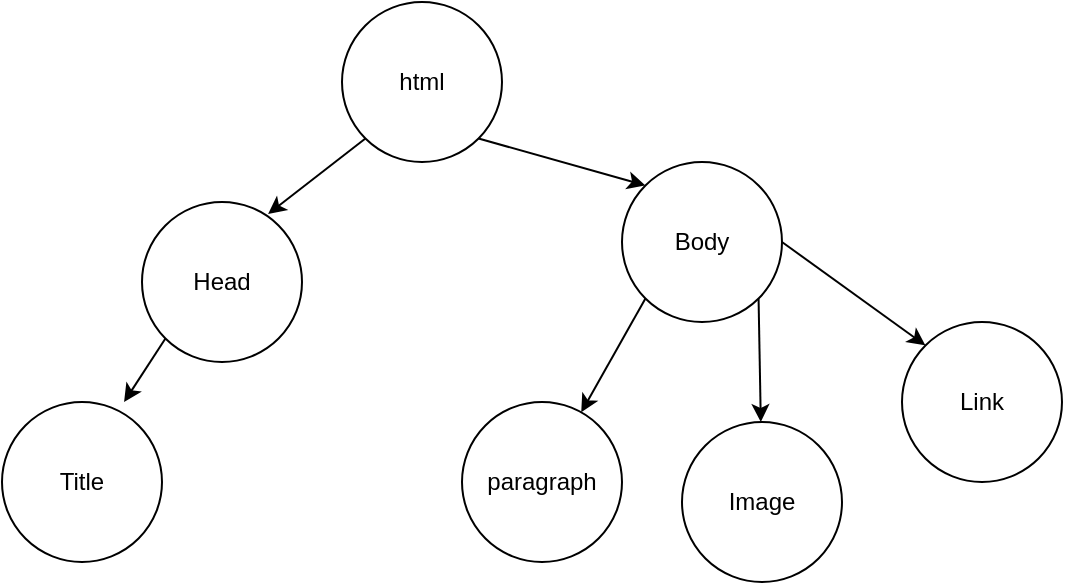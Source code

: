 <mxfile version="20.1.1" type="device"><diagram id="C5RBs43oDa-KdzZeNtuy" name="Page-1"><mxGraphModel dx="868" dy="1651" grid="1" gridSize="10" guides="1" tooltips="1" connect="1" arrows="1" fold="1" page="1" pageScale="1" pageWidth="827" pageHeight="1169" math="0" shadow="0"><root><mxCell id="WIyWlLk6GJQsqaUBKTNV-0"/><mxCell id="WIyWlLk6GJQsqaUBKTNV-1" parent="WIyWlLk6GJQsqaUBKTNV-0"/><mxCell id="3WiMCjishNXN4KDwoiIx-11" style="edgeStyle=none;rounded=0;orthogonalLoop=1;jettySize=auto;html=1;exitX=0;exitY=1;exitDx=0;exitDy=0;entryX=0.788;entryY=0.075;entryDx=0;entryDy=0;entryPerimeter=0;" edge="1" parent="WIyWlLk6GJQsqaUBKTNV-1" source="3WiMCjishNXN4KDwoiIx-5" target="3WiMCjishNXN4KDwoiIx-6"><mxGeometry relative="1" as="geometry"/></mxCell><mxCell id="3WiMCjishNXN4KDwoiIx-12" style="edgeStyle=none;rounded=0;orthogonalLoop=1;jettySize=auto;html=1;exitX=1;exitY=1;exitDx=0;exitDy=0;entryX=0;entryY=0;entryDx=0;entryDy=0;" edge="1" parent="WIyWlLk6GJQsqaUBKTNV-1" source="3WiMCjishNXN4KDwoiIx-5" target="3WiMCjishNXN4KDwoiIx-7"><mxGeometry relative="1" as="geometry"/></mxCell><mxCell id="3WiMCjishNXN4KDwoiIx-5" value="html" style="ellipse;whiteSpace=wrap;html=1;aspect=fixed;" vertex="1" parent="WIyWlLk6GJQsqaUBKTNV-1"><mxGeometry x="330" y="-250" width="80" height="80" as="geometry"/></mxCell><mxCell id="3WiMCjishNXN4KDwoiIx-14" style="edgeStyle=none;rounded=0;orthogonalLoop=1;jettySize=auto;html=1;exitX=0;exitY=1;exitDx=0;exitDy=0;entryX=0.763;entryY=0;entryDx=0;entryDy=0;entryPerimeter=0;" edge="1" parent="WIyWlLk6GJQsqaUBKTNV-1" source="3WiMCjishNXN4KDwoiIx-6" target="3WiMCjishNXN4KDwoiIx-13"><mxGeometry relative="1" as="geometry"/></mxCell><mxCell id="3WiMCjishNXN4KDwoiIx-6" value="Head" style="ellipse;whiteSpace=wrap;html=1;aspect=fixed;" vertex="1" parent="WIyWlLk6GJQsqaUBKTNV-1"><mxGeometry x="230" y="-150" width="80" height="80" as="geometry"/></mxCell><mxCell id="3WiMCjishNXN4KDwoiIx-18" style="edgeStyle=none;rounded=0;orthogonalLoop=1;jettySize=auto;html=1;exitX=0;exitY=1;exitDx=0;exitDy=0;" edge="1" parent="WIyWlLk6GJQsqaUBKTNV-1" source="3WiMCjishNXN4KDwoiIx-7" target="3WiMCjishNXN4KDwoiIx-15"><mxGeometry relative="1" as="geometry"/></mxCell><mxCell id="3WiMCjishNXN4KDwoiIx-19" style="edgeStyle=none;rounded=0;orthogonalLoop=1;jettySize=auto;html=1;exitX=1;exitY=1;exitDx=0;exitDy=0;" edge="1" parent="WIyWlLk6GJQsqaUBKTNV-1" source="3WiMCjishNXN4KDwoiIx-7" target="3WiMCjishNXN4KDwoiIx-16"><mxGeometry relative="1" as="geometry"/></mxCell><mxCell id="3WiMCjishNXN4KDwoiIx-20" style="edgeStyle=none;rounded=0;orthogonalLoop=1;jettySize=auto;html=1;exitX=1;exitY=0.5;exitDx=0;exitDy=0;entryX=0;entryY=0;entryDx=0;entryDy=0;" edge="1" parent="WIyWlLk6GJQsqaUBKTNV-1" source="3WiMCjishNXN4KDwoiIx-7" target="3WiMCjishNXN4KDwoiIx-17"><mxGeometry relative="1" as="geometry"/></mxCell><mxCell id="3WiMCjishNXN4KDwoiIx-7" value="Body" style="ellipse;whiteSpace=wrap;html=1;aspect=fixed;" vertex="1" parent="WIyWlLk6GJQsqaUBKTNV-1"><mxGeometry x="470" y="-170" width="80" height="80" as="geometry"/></mxCell><mxCell id="3WiMCjishNXN4KDwoiIx-13" value="Title" style="ellipse;whiteSpace=wrap;html=1;aspect=fixed;" vertex="1" parent="WIyWlLk6GJQsqaUBKTNV-1"><mxGeometry x="160" y="-50" width="80" height="80" as="geometry"/></mxCell><mxCell id="3WiMCjishNXN4KDwoiIx-15" value="paragraph" style="ellipse;whiteSpace=wrap;html=1;aspect=fixed;" vertex="1" parent="WIyWlLk6GJQsqaUBKTNV-1"><mxGeometry x="390" y="-50" width="80" height="80" as="geometry"/></mxCell><mxCell id="3WiMCjishNXN4KDwoiIx-16" value="Image" style="ellipse;whiteSpace=wrap;html=1;aspect=fixed;" vertex="1" parent="WIyWlLk6GJQsqaUBKTNV-1"><mxGeometry x="500" y="-40" width="80" height="80" as="geometry"/></mxCell><mxCell id="3WiMCjishNXN4KDwoiIx-17" value="Link" style="ellipse;whiteSpace=wrap;html=1;aspect=fixed;" vertex="1" parent="WIyWlLk6GJQsqaUBKTNV-1"><mxGeometry x="610" y="-90" width="80" height="80" as="geometry"/></mxCell></root></mxGraphModel></diagram></mxfile>
